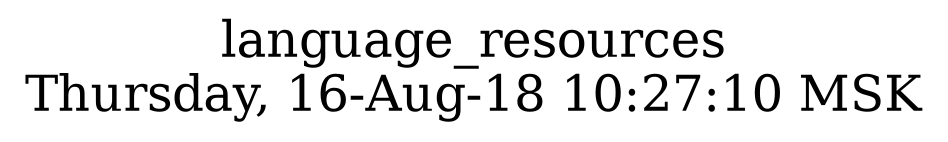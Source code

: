 digraph G {
graph [
  fontsize="24";
  label="language_resources\nThursday, 16-Aug-18 10:27:10 MSK";
  nojustify=true;
  ordering=out;
  rankdir=LR;
  size="30";
];
}
